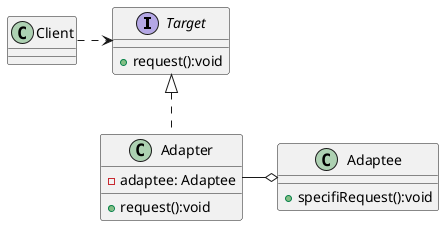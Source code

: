 @startuml
         interface Target{
          + request():void
        }

        class Adaptee{
          + specifiRequest():void
        }

        class Adapter{
          - adaptee: Adaptee
          + request():void
        }

         Client .> Target
         Target<|..Adapter
         Adapter -o Adaptee

@enduml